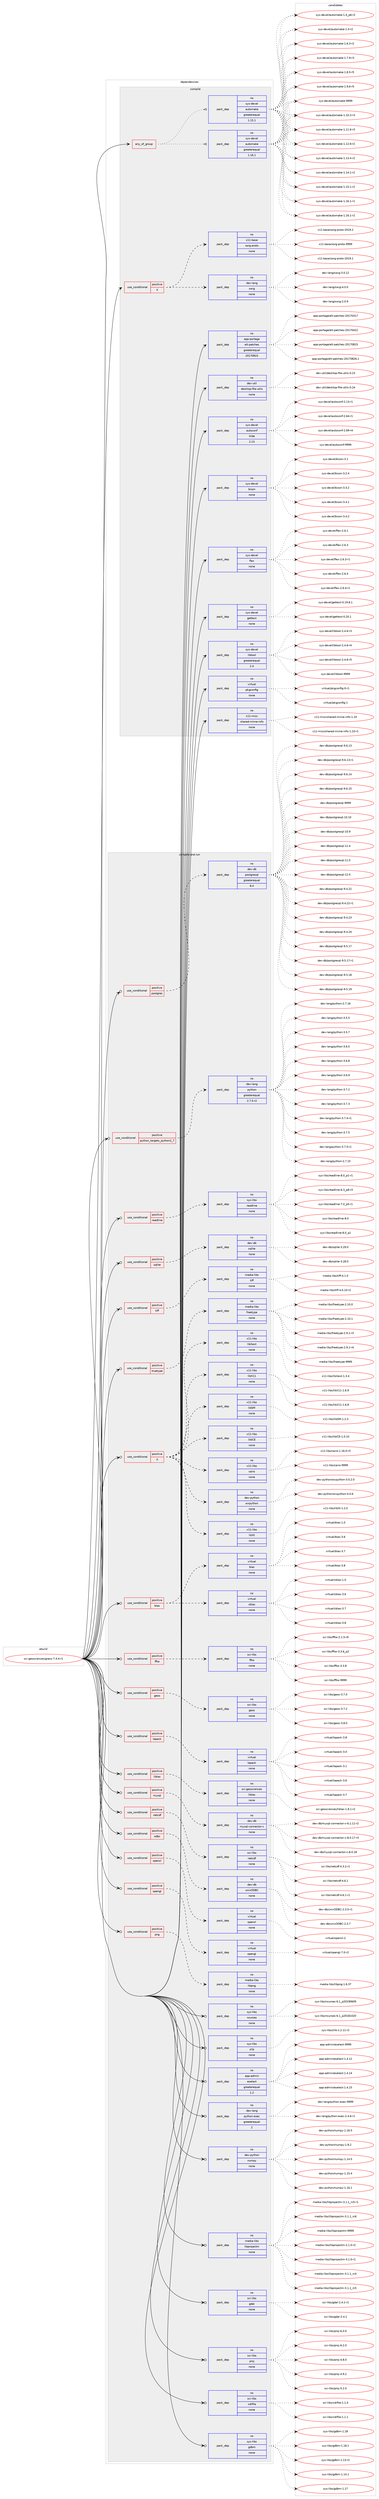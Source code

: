 digraph prolog {

# *************
# Graph options
# *************

newrank=true;
concentrate=true;
compound=true;
graph [rankdir=LR,fontname=Helvetica,fontsize=10,ranksep=1.5];#, ranksep=2.5, nodesep=0.2];
edge  [arrowhead=vee];
node  [fontname=Helvetica,fontsize=10];

# **********
# The ebuild
# **********

subgraph cluster_leftcol {
color=gray;
rank=same;
label=<<i>ebuild</i>>;
id [label="sci-geosciences/grass-7.4.4-r1", color=red, width=4, href="../sci-geosciences/grass-7.4.4-r1.svg"];
}

# ****************
# The dependencies
# ****************

subgraph cluster_midcol {
color=gray;
label=<<i>dependencies</i>>;
subgraph cluster_compile {
fillcolor="#eeeeee";
style=filled;
label=<<i>compile</i>>;
subgraph any14581 {
dependency854188 [label=<<TABLE BORDER="0" CELLBORDER="1" CELLSPACING="0" CELLPADDING="4"><TR><TD CELLPADDING="10">any_of_group</TD></TR></TABLE>>, shape=none, color=red];subgraph pack631716 {
dependency854189 [label=<<TABLE BORDER="0" CELLBORDER="1" CELLSPACING="0" CELLPADDING="4" WIDTH="220"><TR><TD ROWSPAN="6" CELLPADDING="30">pack_dep</TD></TR><TR><TD WIDTH="110">no</TD></TR><TR><TD>sys-devel</TD></TR><TR><TD>automake</TD></TR><TR><TD>greaterequal</TD></TR><TR><TD>1.16.1</TD></TR></TABLE>>, shape=none, color=blue];
}
dependency854188:e -> dependency854189:w [weight=20,style="dotted",arrowhead="oinv"];
subgraph pack631717 {
dependency854190 [label=<<TABLE BORDER="0" CELLBORDER="1" CELLSPACING="0" CELLPADDING="4" WIDTH="220"><TR><TD ROWSPAN="6" CELLPADDING="30">pack_dep</TD></TR><TR><TD WIDTH="110">no</TD></TR><TR><TD>sys-devel</TD></TR><TR><TD>automake</TD></TR><TR><TD>greaterequal</TD></TR><TR><TD>1.15.1</TD></TR></TABLE>>, shape=none, color=blue];
}
dependency854188:e -> dependency854190:w [weight=20,style="dotted",arrowhead="oinv"];
}
id:e -> dependency854188:w [weight=20,style="solid",arrowhead="vee"];
subgraph cond207382 {
dependency854191 [label=<<TABLE BORDER="0" CELLBORDER="1" CELLSPACING="0" CELLPADDING="4"><TR><TD ROWSPAN="3" CELLPADDING="10">use_conditional</TD></TR><TR><TD>positive</TD></TR><TR><TD>X</TD></TR></TABLE>>, shape=none, color=red];
subgraph pack631718 {
dependency854192 [label=<<TABLE BORDER="0" CELLBORDER="1" CELLSPACING="0" CELLPADDING="4" WIDTH="220"><TR><TD ROWSPAN="6" CELLPADDING="30">pack_dep</TD></TR><TR><TD WIDTH="110">no</TD></TR><TR><TD>dev-lang</TD></TR><TR><TD>swig</TD></TR><TR><TD>none</TD></TR><TR><TD></TD></TR></TABLE>>, shape=none, color=blue];
}
dependency854191:e -> dependency854192:w [weight=20,style="dashed",arrowhead="vee"];
subgraph pack631719 {
dependency854193 [label=<<TABLE BORDER="0" CELLBORDER="1" CELLSPACING="0" CELLPADDING="4" WIDTH="220"><TR><TD ROWSPAN="6" CELLPADDING="30">pack_dep</TD></TR><TR><TD WIDTH="110">no</TD></TR><TR><TD>x11-base</TD></TR><TR><TD>xorg-proto</TD></TR><TR><TD>none</TD></TR><TR><TD></TD></TR></TABLE>>, shape=none, color=blue];
}
dependency854191:e -> dependency854193:w [weight=20,style="dashed",arrowhead="vee"];
}
id:e -> dependency854191:w [weight=20,style="solid",arrowhead="vee"];
subgraph pack631720 {
dependency854194 [label=<<TABLE BORDER="0" CELLBORDER="1" CELLSPACING="0" CELLPADDING="4" WIDTH="220"><TR><TD ROWSPAN="6" CELLPADDING="30">pack_dep</TD></TR><TR><TD WIDTH="110">no</TD></TR><TR><TD>app-portage</TD></TR><TR><TD>elt-patches</TD></TR><TR><TD>greaterequal</TD></TR><TR><TD>20170815</TD></TR></TABLE>>, shape=none, color=blue];
}
id:e -> dependency854194:w [weight=20,style="solid",arrowhead="vee"];
subgraph pack631721 {
dependency854195 [label=<<TABLE BORDER="0" CELLBORDER="1" CELLSPACING="0" CELLPADDING="4" WIDTH="220"><TR><TD ROWSPAN="6" CELLPADDING="30">pack_dep</TD></TR><TR><TD WIDTH="110">no</TD></TR><TR><TD>dev-util</TD></TR><TR><TD>desktop-file-utils</TD></TR><TR><TD>none</TD></TR><TR><TD></TD></TR></TABLE>>, shape=none, color=blue];
}
id:e -> dependency854195:w [weight=20,style="solid",arrowhead="vee"];
subgraph pack631722 {
dependency854196 [label=<<TABLE BORDER="0" CELLBORDER="1" CELLSPACING="0" CELLPADDING="4" WIDTH="220"><TR><TD ROWSPAN="6" CELLPADDING="30">pack_dep</TD></TR><TR><TD WIDTH="110">no</TD></TR><TR><TD>sys-devel</TD></TR><TR><TD>autoconf</TD></TR><TR><TD>tilde</TD></TR><TR><TD>2.13</TD></TR></TABLE>>, shape=none, color=blue];
}
id:e -> dependency854196:w [weight=20,style="solid",arrowhead="vee"];
subgraph pack631723 {
dependency854197 [label=<<TABLE BORDER="0" CELLBORDER="1" CELLSPACING="0" CELLPADDING="4" WIDTH="220"><TR><TD ROWSPAN="6" CELLPADDING="30">pack_dep</TD></TR><TR><TD WIDTH="110">no</TD></TR><TR><TD>sys-devel</TD></TR><TR><TD>bison</TD></TR><TR><TD>none</TD></TR><TR><TD></TD></TR></TABLE>>, shape=none, color=blue];
}
id:e -> dependency854197:w [weight=20,style="solid",arrowhead="vee"];
subgraph pack631724 {
dependency854198 [label=<<TABLE BORDER="0" CELLBORDER="1" CELLSPACING="0" CELLPADDING="4" WIDTH="220"><TR><TD ROWSPAN="6" CELLPADDING="30">pack_dep</TD></TR><TR><TD WIDTH="110">no</TD></TR><TR><TD>sys-devel</TD></TR><TR><TD>flex</TD></TR><TR><TD>none</TD></TR><TR><TD></TD></TR></TABLE>>, shape=none, color=blue];
}
id:e -> dependency854198:w [weight=20,style="solid",arrowhead="vee"];
subgraph pack631725 {
dependency854199 [label=<<TABLE BORDER="0" CELLBORDER="1" CELLSPACING="0" CELLPADDING="4" WIDTH="220"><TR><TD ROWSPAN="6" CELLPADDING="30">pack_dep</TD></TR><TR><TD WIDTH="110">no</TD></TR><TR><TD>sys-devel</TD></TR><TR><TD>gettext</TD></TR><TR><TD>none</TD></TR><TR><TD></TD></TR></TABLE>>, shape=none, color=blue];
}
id:e -> dependency854199:w [weight=20,style="solid",arrowhead="vee"];
subgraph pack631726 {
dependency854200 [label=<<TABLE BORDER="0" CELLBORDER="1" CELLSPACING="0" CELLPADDING="4" WIDTH="220"><TR><TD ROWSPAN="6" CELLPADDING="30">pack_dep</TD></TR><TR><TD WIDTH="110">no</TD></TR><TR><TD>sys-devel</TD></TR><TR><TD>libtool</TD></TR><TR><TD>greaterequal</TD></TR><TR><TD>2.4</TD></TR></TABLE>>, shape=none, color=blue];
}
id:e -> dependency854200:w [weight=20,style="solid",arrowhead="vee"];
subgraph pack631727 {
dependency854201 [label=<<TABLE BORDER="0" CELLBORDER="1" CELLSPACING="0" CELLPADDING="4" WIDTH="220"><TR><TD ROWSPAN="6" CELLPADDING="30">pack_dep</TD></TR><TR><TD WIDTH="110">no</TD></TR><TR><TD>virtual</TD></TR><TR><TD>pkgconfig</TD></TR><TR><TD>none</TD></TR><TR><TD></TD></TR></TABLE>>, shape=none, color=blue];
}
id:e -> dependency854201:w [weight=20,style="solid",arrowhead="vee"];
subgraph pack631728 {
dependency854202 [label=<<TABLE BORDER="0" CELLBORDER="1" CELLSPACING="0" CELLPADDING="4" WIDTH="220"><TR><TD ROWSPAN="6" CELLPADDING="30">pack_dep</TD></TR><TR><TD WIDTH="110">no</TD></TR><TR><TD>x11-misc</TD></TR><TR><TD>shared-mime-info</TD></TR><TR><TD>none</TD></TR><TR><TD></TD></TR></TABLE>>, shape=none, color=blue];
}
id:e -> dependency854202:w [weight=20,style="solid",arrowhead="vee"];
}
subgraph cluster_compileandrun {
fillcolor="#eeeeee";
style=filled;
label=<<i>compile and run</i>>;
subgraph cond207383 {
dependency854203 [label=<<TABLE BORDER="0" CELLBORDER="1" CELLSPACING="0" CELLPADDING="4"><TR><TD ROWSPAN="3" CELLPADDING="10">use_conditional</TD></TR><TR><TD>positive</TD></TR><TR><TD>X</TD></TR></TABLE>>, shape=none, color=red];
subgraph pack631729 {
dependency854204 [label=<<TABLE BORDER="0" CELLBORDER="1" CELLSPACING="0" CELLPADDING="4" WIDTH="220"><TR><TD ROWSPAN="6" CELLPADDING="30">pack_dep</TD></TR><TR><TD WIDTH="110">no</TD></TR><TR><TD>dev-python</TD></TR><TR><TD>wxpython</TD></TR><TR><TD>none</TD></TR><TR><TD></TD></TR></TABLE>>, shape=none, color=blue];
}
dependency854203:e -> dependency854204:w [weight=20,style="dashed",arrowhead="vee"];
subgraph pack631730 {
dependency854205 [label=<<TABLE BORDER="0" CELLBORDER="1" CELLSPACING="0" CELLPADDING="4" WIDTH="220"><TR><TD ROWSPAN="6" CELLPADDING="30">pack_dep</TD></TR><TR><TD WIDTH="110">no</TD></TR><TR><TD>x11-libs</TD></TR><TR><TD>cairo</TD></TR><TR><TD>none</TD></TR><TR><TD></TD></TR></TABLE>>, shape=none, color=blue];
}
dependency854203:e -> dependency854205:w [weight=20,style="dashed",arrowhead="vee"];
subgraph pack631731 {
dependency854206 [label=<<TABLE BORDER="0" CELLBORDER="1" CELLSPACING="0" CELLPADDING="4" WIDTH="220"><TR><TD ROWSPAN="6" CELLPADDING="30">pack_dep</TD></TR><TR><TD WIDTH="110">no</TD></TR><TR><TD>x11-libs</TD></TR><TR><TD>libICE</TD></TR><TR><TD>none</TD></TR><TR><TD></TD></TR></TABLE>>, shape=none, color=blue];
}
dependency854203:e -> dependency854206:w [weight=20,style="dashed",arrowhead="vee"];
subgraph pack631732 {
dependency854207 [label=<<TABLE BORDER="0" CELLBORDER="1" CELLSPACING="0" CELLPADDING="4" WIDTH="220"><TR><TD ROWSPAN="6" CELLPADDING="30">pack_dep</TD></TR><TR><TD WIDTH="110">no</TD></TR><TR><TD>x11-libs</TD></TR><TR><TD>libSM</TD></TR><TR><TD>none</TD></TR><TR><TD></TD></TR></TABLE>>, shape=none, color=blue];
}
dependency854203:e -> dependency854207:w [weight=20,style="dashed",arrowhead="vee"];
subgraph pack631733 {
dependency854208 [label=<<TABLE BORDER="0" CELLBORDER="1" CELLSPACING="0" CELLPADDING="4" WIDTH="220"><TR><TD ROWSPAN="6" CELLPADDING="30">pack_dep</TD></TR><TR><TD WIDTH="110">no</TD></TR><TR><TD>x11-libs</TD></TR><TR><TD>libX11</TD></TR><TR><TD>none</TD></TR><TR><TD></TD></TR></TABLE>>, shape=none, color=blue];
}
dependency854203:e -> dependency854208:w [weight=20,style="dashed",arrowhead="vee"];
subgraph pack631734 {
dependency854209 [label=<<TABLE BORDER="0" CELLBORDER="1" CELLSPACING="0" CELLPADDING="4" WIDTH="220"><TR><TD ROWSPAN="6" CELLPADDING="30">pack_dep</TD></TR><TR><TD WIDTH="110">no</TD></TR><TR><TD>x11-libs</TD></TR><TR><TD>libXext</TD></TR><TR><TD>none</TD></TR><TR><TD></TD></TR></TABLE>>, shape=none, color=blue];
}
dependency854203:e -> dependency854209:w [weight=20,style="dashed",arrowhead="vee"];
subgraph pack631735 {
dependency854210 [label=<<TABLE BORDER="0" CELLBORDER="1" CELLSPACING="0" CELLPADDING="4" WIDTH="220"><TR><TD ROWSPAN="6" CELLPADDING="30">pack_dep</TD></TR><TR><TD WIDTH="110">no</TD></TR><TR><TD>x11-libs</TD></TR><TR><TD>libXt</TD></TR><TR><TD>none</TD></TR><TR><TD></TD></TR></TABLE>>, shape=none, color=blue];
}
dependency854203:e -> dependency854210:w [weight=20,style="dashed",arrowhead="vee"];
}
id:e -> dependency854203:w [weight=20,style="solid",arrowhead="odotvee"];
subgraph cond207384 {
dependency854211 [label=<<TABLE BORDER="0" CELLBORDER="1" CELLSPACING="0" CELLPADDING="4"><TR><TD ROWSPAN="3" CELLPADDING="10">use_conditional</TD></TR><TR><TD>positive</TD></TR><TR><TD>blas</TD></TR></TABLE>>, shape=none, color=red];
subgraph pack631736 {
dependency854212 [label=<<TABLE BORDER="0" CELLBORDER="1" CELLSPACING="0" CELLPADDING="4" WIDTH="220"><TR><TD ROWSPAN="6" CELLPADDING="30">pack_dep</TD></TR><TR><TD WIDTH="110">no</TD></TR><TR><TD>virtual</TD></TR><TR><TD>cblas</TD></TR><TR><TD>none</TD></TR><TR><TD></TD></TR></TABLE>>, shape=none, color=blue];
}
dependency854211:e -> dependency854212:w [weight=20,style="dashed",arrowhead="vee"];
subgraph pack631737 {
dependency854213 [label=<<TABLE BORDER="0" CELLBORDER="1" CELLSPACING="0" CELLPADDING="4" WIDTH="220"><TR><TD ROWSPAN="6" CELLPADDING="30">pack_dep</TD></TR><TR><TD WIDTH="110">no</TD></TR><TR><TD>virtual</TD></TR><TR><TD>blas</TD></TR><TR><TD>none</TD></TR><TR><TD></TD></TR></TABLE>>, shape=none, color=blue];
}
dependency854211:e -> dependency854213:w [weight=20,style="dashed",arrowhead="vee"];
}
id:e -> dependency854211:w [weight=20,style="solid",arrowhead="odotvee"];
subgraph cond207385 {
dependency854214 [label=<<TABLE BORDER="0" CELLBORDER="1" CELLSPACING="0" CELLPADDING="4"><TR><TD ROWSPAN="3" CELLPADDING="10">use_conditional</TD></TR><TR><TD>positive</TD></TR><TR><TD>fftw</TD></TR></TABLE>>, shape=none, color=red];
subgraph pack631738 {
dependency854215 [label=<<TABLE BORDER="0" CELLBORDER="1" CELLSPACING="0" CELLPADDING="4" WIDTH="220"><TR><TD ROWSPAN="6" CELLPADDING="30">pack_dep</TD></TR><TR><TD WIDTH="110">no</TD></TR><TR><TD>sci-libs</TD></TR><TR><TD>fftw</TD></TR><TR><TD>none</TD></TR><TR><TD></TD></TR></TABLE>>, shape=none, color=blue];
}
dependency854214:e -> dependency854215:w [weight=20,style="dashed",arrowhead="vee"];
}
id:e -> dependency854214:w [weight=20,style="solid",arrowhead="odotvee"];
subgraph cond207386 {
dependency854216 [label=<<TABLE BORDER="0" CELLBORDER="1" CELLSPACING="0" CELLPADDING="4"><TR><TD ROWSPAN="3" CELLPADDING="10">use_conditional</TD></TR><TR><TD>positive</TD></TR><TR><TD>geos</TD></TR></TABLE>>, shape=none, color=red];
subgraph pack631739 {
dependency854217 [label=<<TABLE BORDER="0" CELLBORDER="1" CELLSPACING="0" CELLPADDING="4" WIDTH="220"><TR><TD ROWSPAN="6" CELLPADDING="30">pack_dep</TD></TR><TR><TD WIDTH="110">no</TD></TR><TR><TD>sci-libs</TD></TR><TR><TD>geos</TD></TR><TR><TD>none</TD></TR><TR><TD></TD></TR></TABLE>>, shape=none, color=blue];
}
dependency854216:e -> dependency854217:w [weight=20,style="dashed",arrowhead="vee"];
}
id:e -> dependency854216:w [weight=20,style="solid",arrowhead="odotvee"];
subgraph cond207387 {
dependency854218 [label=<<TABLE BORDER="0" CELLBORDER="1" CELLSPACING="0" CELLPADDING="4"><TR><TD ROWSPAN="3" CELLPADDING="10">use_conditional</TD></TR><TR><TD>positive</TD></TR><TR><TD>lapack</TD></TR></TABLE>>, shape=none, color=red];
subgraph pack631740 {
dependency854219 [label=<<TABLE BORDER="0" CELLBORDER="1" CELLSPACING="0" CELLPADDING="4" WIDTH="220"><TR><TD ROWSPAN="6" CELLPADDING="30">pack_dep</TD></TR><TR><TD WIDTH="110">no</TD></TR><TR><TD>virtual</TD></TR><TR><TD>lapack</TD></TR><TR><TD>none</TD></TR><TR><TD></TD></TR></TABLE>>, shape=none, color=blue];
}
dependency854218:e -> dependency854219:w [weight=20,style="dashed",arrowhead="vee"];
}
id:e -> dependency854218:w [weight=20,style="solid",arrowhead="odotvee"];
subgraph cond207388 {
dependency854220 [label=<<TABLE BORDER="0" CELLBORDER="1" CELLSPACING="0" CELLPADDING="4"><TR><TD ROWSPAN="3" CELLPADDING="10">use_conditional</TD></TR><TR><TD>positive</TD></TR><TR><TD>liblas</TD></TR></TABLE>>, shape=none, color=red];
subgraph pack631741 {
dependency854221 [label=<<TABLE BORDER="0" CELLBORDER="1" CELLSPACING="0" CELLPADDING="4" WIDTH="220"><TR><TD ROWSPAN="6" CELLPADDING="30">pack_dep</TD></TR><TR><TD WIDTH="110">no</TD></TR><TR><TD>sci-geosciences</TD></TR><TR><TD>liblas</TD></TR><TR><TD>none</TD></TR><TR><TD></TD></TR></TABLE>>, shape=none, color=blue];
}
dependency854220:e -> dependency854221:w [weight=20,style="dashed",arrowhead="vee"];
}
id:e -> dependency854220:w [weight=20,style="solid",arrowhead="odotvee"];
subgraph cond207389 {
dependency854222 [label=<<TABLE BORDER="0" CELLBORDER="1" CELLSPACING="0" CELLPADDING="4"><TR><TD ROWSPAN="3" CELLPADDING="10">use_conditional</TD></TR><TR><TD>positive</TD></TR><TR><TD>mysql</TD></TR></TABLE>>, shape=none, color=red];
subgraph pack631742 {
dependency854223 [label=<<TABLE BORDER="0" CELLBORDER="1" CELLSPACING="0" CELLPADDING="4" WIDTH="220"><TR><TD ROWSPAN="6" CELLPADDING="30">pack_dep</TD></TR><TR><TD WIDTH="110">no</TD></TR><TR><TD>dev-db</TD></TR><TR><TD>mysql-connector-c</TD></TR><TR><TD>none</TD></TR><TR><TD></TD></TR></TABLE>>, shape=none, color=blue];
}
dependency854222:e -> dependency854223:w [weight=20,style="dashed",arrowhead="vee"];
}
id:e -> dependency854222:w [weight=20,style="solid",arrowhead="odotvee"];
subgraph cond207390 {
dependency854224 [label=<<TABLE BORDER="0" CELLBORDER="1" CELLSPACING="0" CELLPADDING="4"><TR><TD ROWSPAN="3" CELLPADDING="10">use_conditional</TD></TR><TR><TD>positive</TD></TR><TR><TD>netcdf</TD></TR></TABLE>>, shape=none, color=red];
subgraph pack631743 {
dependency854225 [label=<<TABLE BORDER="0" CELLBORDER="1" CELLSPACING="0" CELLPADDING="4" WIDTH="220"><TR><TD ROWSPAN="6" CELLPADDING="30">pack_dep</TD></TR><TR><TD WIDTH="110">no</TD></TR><TR><TD>sci-libs</TD></TR><TR><TD>netcdf</TD></TR><TR><TD>none</TD></TR><TR><TD></TD></TR></TABLE>>, shape=none, color=blue];
}
dependency854224:e -> dependency854225:w [weight=20,style="dashed",arrowhead="vee"];
}
id:e -> dependency854224:w [weight=20,style="solid",arrowhead="odotvee"];
subgraph cond207391 {
dependency854226 [label=<<TABLE BORDER="0" CELLBORDER="1" CELLSPACING="0" CELLPADDING="4"><TR><TD ROWSPAN="3" CELLPADDING="10">use_conditional</TD></TR><TR><TD>positive</TD></TR><TR><TD>odbc</TD></TR></TABLE>>, shape=none, color=red];
subgraph pack631744 {
dependency854227 [label=<<TABLE BORDER="0" CELLBORDER="1" CELLSPACING="0" CELLPADDING="4" WIDTH="220"><TR><TD ROWSPAN="6" CELLPADDING="30">pack_dep</TD></TR><TR><TD WIDTH="110">no</TD></TR><TR><TD>dev-db</TD></TR><TR><TD>unixODBC</TD></TR><TR><TD>none</TD></TR><TR><TD></TD></TR></TABLE>>, shape=none, color=blue];
}
dependency854226:e -> dependency854227:w [weight=20,style="dashed",arrowhead="vee"];
}
id:e -> dependency854226:w [weight=20,style="solid",arrowhead="odotvee"];
subgraph cond207392 {
dependency854228 [label=<<TABLE BORDER="0" CELLBORDER="1" CELLSPACING="0" CELLPADDING="4"><TR><TD ROWSPAN="3" CELLPADDING="10">use_conditional</TD></TR><TR><TD>positive</TD></TR><TR><TD>opencl</TD></TR></TABLE>>, shape=none, color=red];
subgraph pack631745 {
dependency854229 [label=<<TABLE BORDER="0" CELLBORDER="1" CELLSPACING="0" CELLPADDING="4" WIDTH="220"><TR><TD ROWSPAN="6" CELLPADDING="30">pack_dep</TD></TR><TR><TD WIDTH="110">no</TD></TR><TR><TD>virtual</TD></TR><TR><TD>opencl</TD></TR><TR><TD>none</TD></TR><TR><TD></TD></TR></TABLE>>, shape=none, color=blue];
}
dependency854228:e -> dependency854229:w [weight=20,style="dashed",arrowhead="vee"];
}
id:e -> dependency854228:w [weight=20,style="solid",arrowhead="odotvee"];
subgraph cond207393 {
dependency854230 [label=<<TABLE BORDER="0" CELLBORDER="1" CELLSPACING="0" CELLPADDING="4"><TR><TD ROWSPAN="3" CELLPADDING="10">use_conditional</TD></TR><TR><TD>positive</TD></TR><TR><TD>opengl</TD></TR></TABLE>>, shape=none, color=red];
subgraph pack631746 {
dependency854231 [label=<<TABLE BORDER="0" CELLBORDER="1" CELLSPACING="0" CELLPADDING="4" WIDTH="220"><TR><TD ROWSPAN="6" CELLPADDING="30">pack_dep</TD></TR><TR><TD WIDTH="110">no</TD></TR><TR><TD>virtual</TD></TR><TR><TD>opengl</TD></TR><TR><TD>none</TD></TR><TR><TD></TD></TR></TABLE>>, shape=none, color=blue];
}
dependency854230:e -> dependency854231:w [weight=20,style="dashed",arrowhead="vee"];
}
id:e -> dependency854230:w [weight=20,style="solid",arrowhead="odotvee"];
subgraph cond207394 {
dependency854232 [label=<<TABLE BORDER="0" CELLBORDER="1" CELLSPACING="0" CELLPADDING="4"><TR><TD ROWSPAN="3" CELLPADDING="10">use_conditional</TD></TR><TR><TD>positive</TD></TR><TR><TD>png</TD></TR></TABLE>>, shape=none, color=red];
subgraph pack631747 {
dependency854233 [label=<<TABLE BORDER="0" CELLBORDER="1" CELLSPACING="0" CELLPADDING="4" WIDTH="220"><TR><TD ROWSPAN="6" CELLPADDING="30">pack_dep</TD></TR><TR><TD WIDTH="110">no</TD></TR><TR><TD>media-libs</TD></TR><TR><TD>libpng</TD></TR><TR><TD>none</TD></TR><TR><TD></TD></TR></TABLE>>, shape=none, color=blue];
}
dependency854232:e -> dependency854233:w [weight=20,style="dashed",arrowhead="vee"];
}
id:e -> dependency854232:w [weight=20,style="solid",arrowhead="odotvee"];
subgraph cond207395 {
dependency854234 [label=<<TABLE BORDER="0" CELLBORDER="1" CELLSPACING="0" CELLPADDING="4"><TR><TD ROWSPAN="3" CELLPADDING="10">use_conditional</TD></TR><TR><TD>positive</TD></TR><TR><TD>postgres</TD></TR></TABLE>>, shape=none, color=red];
subgraph pack631748 {
dependency854235 [label=<<TABLE BORDER="0" CELLBORDER="1" CELLSPACING="0" CELLPADDING="4" WIDTH="220"><TR><TD ROWSPAN="6" CELLPADDING="30">pack_dep</TD></TR><TR><TD WIDTH="110">no</TD></TR><TR><TD>dev-db</TD></TR><TR><TD>postgresql</TD></TR><TR><TD>greaterequal</TD></TR><TR><TD>8.4</TD></TR></TABLE>>, shape=none, color=blue];
}
dependency854234:e -> dependency854235:w [weight=20,style="dashed",arrowhead="vee"];
}
id:e -> dependency854234:w [weight=20,style="solid",arrowhead="odotvee"];
subgraph cond207396 {
dependency854236 [label=<<TABLE BORDER="0" CELLBORDER="1" CELLSPACING="0" CELLPADDING="4"><TR><TD ROWSPAN="3" CELLPADDING="10">use_conditional</TD></TR><TR><TD>positive</TD></TR><TR><TD>python_targets_python2_7</TD></TR></TABLE>>, shape=none, color=red];
subgraph pack631749 {
dependency854237 [label=<<TABLE BORDER="0" CELLBORDER="1" CELLSPACING="0" CELLPADDING="4" WIDTH="220"><TR><TD ROWSPAN="6" CELLPADDING="30">pack_dep</TD></TR><TR><TD WIDTH="110">no</TD></TR><TR><TD>dev-lang</TD></TR><TR><TD>python</TD></TR><TR><TD>greaterequal</TD></TR><TR><TD>2.7.5-r2</TD></TR></TABLE>>, shape=none, color=blue];
}
dependency854236:e -> dependency854237:w [weight=20,style="dashed",arrowhead="vee"];
}
id:e -> dependency854236:w [weight=20,style="solid",arrowhead="odotvee"];
subgraph cond207397 {
dependency854238 [label=<<TABLE BORDER="0" CELLBORDER="1" CELLSPACING="0" CELLPADDING="4"><TR><TD ROWSPAN="3" CELLPADDING="10">use_conditional</TD></TR><TR><TD>positive</TD></TR><TR><TD>readline</TD></TR></TABLE>>, shape=none, color=red];
subgraph pack631750 {
dependency854239 [label=<<TABLE BORDER="0" CELLBORDER="1" CELLSPACING="0" CELLPADDING="4" WIDTH="220"><TR><TD ROWSPAN="6" CELLPADDING="30">pack_dep</TD></TR><TR><TD WIDTH="110">no</TD></TR><TR><TD>sys-libs</TD></TR><TR><TD>readline</TD></TR><TR><TD>none</TD></TR><TR><TD></TD></TR></TABLE>>, shape=none, color=blue];
}
dependency854238:e -> dependency854239:w [weight=20,style="dashed",arrowhead="vee"];
}
id:e -> dependency854238:w [weight=20,style="solid",arrowhead="odotvee"];
subgraph cond207398 {
dependency854240 [label=<<TABLE BORDER="0" CELLBORDER="1" CELLSPACING="0" CELLPADDING="4"><TR><TD ROWSPAN="3" CELLPADDING="10">use_conditional</TD></TR><TR><TD>positive</TD></TR><TR><TD>sqlite</TD></TR></TABLE>>, shape=none, color=red];
subgraph pack631751 {
dependency854241 [label=<<TABLE BORDER="0" CELLBORDER="1" CELLSPACING="0" CELLPADDING="4" WIDTH="220"><TR><TD ROWSPAN="6" CELLPADDING="30">pack_dep</TD></TR><TR><TD WIDTH="110">no</TD></TR><TR><TD>dev-db</TD></TR><TR><TD>sqlite</TD></TR><TR><TD>none</TD></TR><TR><TD></TD></TR></TABLE>>, shape=none, color=blue];
}
dependency854240:e -> dependency854241:w [weight=20,style="dashed",arrowhead="vee"];
}
id:e -> dependency854240:w [weight=20,style="solid",arrowhead="odotvee"];
subgraph cond207399 {
dependency854242 [label=<<TABLE BORDER="0" CELLBORDER="1" CELLSPACING="0" CELLPADDING="4"><TR><TD ROWSPAN="3" CELLPADDING="10">use_conditional</TD></TR><TR><TD>positive</TD></TR><TR><TD>tiff</TD></TR></TABLE>>, shape=none, color=red];
subgraph pack631752 {
dependency854243 [label=<<TABLE BORDER="0" CELLBORDER="1" CELLSPACING="0" CELLPADDING="4" WIDTH="220"><TR><TD ROWSPAN="6" CELLPADDING="30">pack_dep</TD></TR><TR><TD WIDTH="110">no</TD></TR><TR><TD>media-libs</TD></TR><TR><TD>tiff</TD></TR><TR><TD>none</TD></TR><TR><TD></TD></TR></TABLE>>, shape=none, color=blue];
}
dependency854242:e -> dependency854243:w [weight=20,style="dashed",arrowhead="vee"];
}
id:e -> dependency854242:w [weight=20,style="solid",arrowhead="odotvee"];
subgraph cond207400 {
dependency854244 [label=<<TABLE BORDER="0" CELLBORDER="1" CELLSPACING="0" CELLPADDING="4"><TR><TD ROWSPAN="3" CELLPADDING="10">use_conditional</TD></TR><TR><TD>positive</TD></TR><TR><TD>truetype</TD></TR></TABLE>>, shape=none, color=red];
subgraph pack631753 {
dependency854245 [label=<<TABLE BORDER="0" CELLBORDER="1" CELLSPACING="0" CELLPADDING="4" WIDTH="220"><TR><TD ROWSPAN="6" CELLPADDING="30">pack_dep</TD></TR><TR><TD WIDTH="110">no</TD></TR><TR><TD>media-libs</TD></TR><TR><TD>freetype</TD></TR><TR><TD>none</TD></TR><TR><TD></TD></TR></TABLE>>, shape=none, color=blue];
}
dependency854244:e -> dependency854245:w [weight=20,style="dashed",arrowhead="vee"];
}
id:e -> dependency854244:w [weight=20,style="solid",arrowhead="odotvee"];
subgraph pack631754 {
dependency854246 [label=<<TABLE BORDER="0" CELLBORDER="1" CELLSPACING="0" CELLPADDING="4" WIDTH="220"><TR><TD ROWSPAN="6" CELLPADDING="30">pack_dep</TD></TR><TR><TD WIDTH="110">no</TD></TR><TR><TD>app-admin</TD></TR><TR><TD>eselect</TD></TR><TR><TD>greaterequal</TD></TR><TR><TD>1.2</TD></TR></TABLE>>, shape=none, color=blue];
}
id:e -> dependency854246:w [weight=20,style="solid",arrowhead="odotvee"];
subgraph pack631755 {
dependency854247 [label=<<TABLE BORDER="0" CELLBORDER="1" CELLSPACING="0" CELLPADDING="4" WIDTH="220"><TR><TD ROWSPAN="6" CELLPADDING="30">pack_dep</TD></TR><TR><TD WIDTH="110">no</TD></TR><TR><TD>dev-lang</TD></TR><TR><TD>python-exec</TD></TR><TR><TD>greaterequal</TD></TR><TR><TD>2</TD></TR></TABLE>>, shape=none, color=blue];
}
id:e -> dependency854247:w [weight=20,style="solid",arrowhead="odotvee"];
subgraph pack631756 {
dependency854248 [label=<<TABLE BORDER="0" CELLBORDER="1" CELLSPACING="0" CELLPADDING="4" WIDTH="220"><TR><TD ROWSPAN="6" CELLPADDING="30">pack_dep</TD></TR><TR><TD WIDTH="110">no</TD></TR><TR><TD>dev-python</TD></TR><TR><TD>numpy</TD></TR><TR><TD>none</TD></TR><TR><TD></TD></TR></TABLE>>, shape=none, color=blue];
}
id:e -> dependency854248:w [weight=20,style="solid",arrowhead="odotvee"];
subgraph pack631757 {
dependency854249 [label=<<TABLE BORDER="0" CELLBORDER="1" CELLSPACING="0" CELLPADDING="4" WIDTH="220"><TR><TD ROWSPAN="6" CELLPADDING="30">pack_dep</TD></TR><TR><TD WIDTH="110">no</TD></TR><TR><TD>media-libs</TD></TR><TR><TD>libprojectm</TD></TR><TR><TD>none</TD></TR><TR><TD></TD></TR></TABLE>>, shape=none, color=blue];
}
id:e -> dependency854249:w [weight=20,style="solid",arrowhead="odotvee"];
subgraph pack631758 {
dependency854250 [label=<<TABLE BORDER="0" CELLBORDER="1" CELLSPACING="0" CELLPADDING="4" WIDTH="220"><TR><TD ROWSPAN="6" CELLPADDING="30">pack_dep</TD></TR><TR><TD WIDTH="110">no</TD></TR><TR><TD>sci-libs</TD></TR><TR><TD>gdal</TD></TR><TR><TD>none</TD></TR><TR><TD></TD></TR></TABLE>>, shape=none, color=blue];
}
id:e -> dependency854250:w [weight=20,style="solid",arrowhead="odotvee"];
subgraph pack631759 {
dependency854251 [label=<<TABLE BORDER="0" CELLBORDER="1" CELLSPACING="0" CELLPADDING="4" WIDTH="220"><TR><TD ROWSPAN="6" CELLPADDING="30">pack_dep</TD></TR><TR><TD WIDTH="110">no</TD></TR><TR><TD>sci-libs</TD></TR><TR><TD>proj</TD></TR><TR><TD>none</TD></TR><TR><TD></TD></TR></TABLE>>, shape=none, color=blue];
}
id:e -> dependency854251:w [weight=20,style="solid",arrowhead="odotvee"];
subgraph pack631760 {
dependency854252 [label=<<TABLE BORDER="0" CELLBORDER="1" CELLSPACING="0" CELLPADDING="4" WIDTH="220"><TR><TD ROWSPAN="6" CELLPADDING="30">pack_dep</TD></TR><TR><TD WIDTH="110">no</TD></TR><TR><TD>sci-libs</TD></TR><TR><TD>xdrfile</TD></TR><TR><TD>none</TD></TR><TR><TD></TD></TR></TABLE>>, shape=none, color=blue];
}
id:e -> dependency854252:w [weight=20,style="solid",arrowhead="odotvee"];
subgraph pack631761 {
dependency854253 [label=<<TABLE BORDER="0" CELLBORDER="1" CELLSPACING="0" CELLPADDING="4" WIDTH="220"><TR><TD ROWSPAN="6" CELLPADDING="30">pack_dep</TD></TR><TR><TD WIDTH="110">no</TD></TR><TR><TD>sys-libs</TD></TR><TR><TD>gdbm</TD></TR><TR><TD>none</TD></TR><TR><TD></TD></TR></TABLE>>, shape=none, color=blue];
}
id:e -> dependency854253:w [weight=20,style="solid",arrowhead="odotvee"];
subgraph pack631762 {
dependency854254 [label=<<TABLE BORDER="0" CELLBORDER="1" CELLSPACING="0" CELLPADDING="4" WIDTH="220"><TR><TD ROWSPAN="6" CELLPADDING="30">pack_dep</TD></TR><TR><TD WIDTH="110">no</TD></TR><TR><TD>sys-libs</TD></TR><TR><TD>ncurses</TD></TR><TR><TD>none</TD></TR><TR><TD></TD></TR></TABLE>>, shape=none, color=blue];
}
id:e -> dependency854254:w [weight=20,style="solid",arrowhead="odotvee"];
subgraph pack631763 {
dependency854255 [label=<<TABLE BORDER="0" CELLBORDER="1" CELLSPACING="0" CELLPADDING="4" WIDTH="220"><TR><TD ROWSPAN="6" CELLPADDING="30">pack_dep</TD></TR><TR><TD WIDTH="110">no</TD></TR><TR><TD>sys-libs</TD></TR><TR><TD>zlib</TD></TR><TR><TD>none</TD></TR><TR><TD></TD></TR></TABLE>>, shape=none, color=blue];
}
id:e -> dependency854255:w [weight=20,style="solid",arrowhead="odotvee"];
}
subgraph cluster_run {
fillcolor="#eeeeee";
style=filled;
label=<<i>run</i>>;
}
}

# **************
# The candidates
# **************

subgraph cluster_choices {
rank=same;
color=gray;
label=<<i>candidates</i>>;

subgraph choice631716 {
color=black;
nodesep=1;
choice11512111545100101118101108479711711611110997107101454946494846514511451 [label="sys-devel/automake-1.10.3-r3", color=red, width=4,href="../sys-devel/automake-1.10.3-r3.svg"];
choice11512111545100101118101108479711711611110997107101454946494946544511451 [label="sys-devel/automake-1.11.6-r3", color=red, width=4,href="../sys-devel/automake-1.11.6-r3.svg"];
choice11512111545100101118101108479711711611110997107101454946495046544511450 [label="sys-devel/automake-1.12.6-r2", color=red, width=4,href="../sys-devel/automake-1.12.6-r2.svg"];
choice11512111545100101118101108479711711611110997107101454946495146524511450 [label="sys-devel/automake-1.13.4-r2", color=red, width=4,href="../sys-devel/automake-1.13.4-r2.svg"];
choice11512111545100101118101108479711711611110997107101454946495246494511450 [label="sys-devel/automake-1.14.1-r2", color=red, width=4,href="../sys-devel/automake-1.14.1-r2.svg"];
choice11512111545100101118101108479711711611110997107101454946495346494511450 [label="sys-devel/automake-1.15.1-r2", color=red, width=4,href="../sys-devel/automake-1.15.1-r2.svg"];
choice11512111545100101118101108479711711611110997107101454946495446494511449 [label="sys-devel/automake-1.16.1-r1", color=red, width=4,href="../sys-devel/automake-1.16.1-r1.svg"];
choice11512111545100101118101108479711711611110997107101454946495446494511450 [label="sys-devel/automake-1.16.1-r2", color=red, width=4,href="../sys-devel/automake-1.16.1-r2.svg"];
choice115121115451001011181011084797117116111109971071014549465295112544511450 [label="sys-devel/automake-1.4_p6-r2", color=red, width=4,href="../sys-devel/automake-1.4_p6-r2.svg"];
choice11512111545100101118101108479711711611110997107101454946534511450 [label="sys-devel/automake-1.5-r2", color=red, width=4,href="../sys-devel/automake-1.5-r2.svg"];
choice115121115451001011181011084797117116111109971071014549465446514511450 [label="sys-devel/automake-1.6.3-r2", color=red, width=4,href="../sys-devel/automake-1.6.3-r2.svg"];
choice115121115451001011181011084797117116111109971071014549465546574511451 [label="sys-devel/automake-1.7.9-r3", color=red, width=4,href="../sys-devel/automake-1.7.9-r3.svg"];
choice115121115451001011181011084797117116111109971071014549465646534511453 [label="sys-devel/automake-1.8.5-r5", color=red, width=4,href="../sys-devel/automake-1.8.5-r5.svg"];
choice115121115451001011181011084797117116111109971071014549465746544511453 [label="sys-devel/automake-1.9.6-r5", color=red, width=4,href="../sys-devel/automake-1.9.6-r5.svg"];
choice115121115451001011181011084797117116111109971071014557575757 [label="sys-devel/automake-9999", color=red, width=4,href="../sys-devel/automake-9999.svg"];
dependency854189:e -> choice11512111545100101118101108479711711611110997107101454946494846514511451:w [style=dotted,weight="100"];
dependency854189:e -> choice11512111545100101118101108479711711611110997107101454946494946544511451:w [style=dotted,weight="100"];
dependency854189:e -> choice11512111545100101118101108479711711611110997107101454946495046544511450:w [style=dotted,weight="100"];
dependency854189:e -> choice11512111545100101118101108479711711611110997107101454946495146524511450:w [style=dotted,weight="100"];
dependency854189:e -> choice11512111545100101118101108479711711611110997107101454946495246494511450:w [style=dotted,weight="100"];
dependency854189:e -> choice11512111545100101118101108479711711611110997107101454946495346494511450:w [style=dotted,weight="100"];
dependency854189:e -> choice11512111545100101118101108479711711611110997107101454946495446494511449:w [style=dotted,weight="100"];
dependency854189:e -> choice11512111545100101118101108479711711611110997107101454946495446494511450:w [style=dotted,weight="100"];
dependency854189:e -> choice115121115451001011181011084797117116111109971071014549465295112544511450:w [style=dotted,weight="100"];
dependency854189:e -> choice11512111545100101118101108479711711611110997107101454946534511450:w [style=dotted,weight="100"];
dependency854189:e -> choice115121115451001011181011084797117116111109971071014549465446514511450:w [style=dotted,weight="100"];
dependency854189:e -> choice115121115451001011181011084797117116111109971071014549465546574511451:w [style=dotted,weight="100"];
dependency854189:e -> choice115121115451001011181011084797117116111109971071014549465646534511453:w [style=dotted,weight="100"];
dependency854189:e -> choice115121115451001011181011084797117116111109971071014549465746544511453:w [style=dotted,weight="100"];
dependency854189:e -> choice115121115451001011181011084797117116111109971071014557575757:w [style=dotted,weight="100"];
}
subgraph choice631717 {
color=black;
nodesep=1;
choice11512111545100101118101108479711711611110997107101454946494846514511451 [label="sys-devel/automake-1.10.3-r3", color=red, width=4,href="../sys-devel/automake-1.10.3-r3.svg"];
choice11512111545100101118101108479711711611110997107101454946494946544511451 [label="sys-devel/automake-1.11.6-r3", color=red, width=4,href="../sys-devel/automake-1.11.6-r3.svg"];
choice11512111545100101118101108479711711611110997107101454946495046544511450 [label="sys-devel/automake-1.12.6-r2", color=red, width=4,href="../sys-devel/automake-1.12.6-r2.svg"];
choice11512111545100101118101108479711711611110997107101454946495146524511450 [label="sys-devel/automake-1.13.4-r2", color=red, width=4,href="../sys-devel/automake-1.13.4-r2.svg"];
choice11512111545100101118101108479711711611110997107101454946495246494511450 [label="sys-devel/automake-1.14.1-r2", color=red, width=4,href="../sys-devel/automake-1.14.1-r2.svg"];
choice11512111545100101118101108479711711611110997107101454946495346494511450 [label="sys-devel/automake-1.15.1-r2", color=red, width=4,href="../sys-devel/automake-1.15.1-r2.svg"];
choice11512111545100101118101108479711711611110997107101454946495446494511449 [label="sys-devel/automake-1.16.1-r1", color=red, width=4,href="../sys-devel/automake-1.16.1-r1.svg"];
choice11512111545100101118101108479711711611110997107101454946495446494511450 [label="sys-devel/automake-1.16.1-r2", color=red, width=4,href="../sys-devel/automake-1.16.1-r2.svg"];
choice115121115451001011181011084797117116111109971071014549465295112544511450 [label="sys-devel/automake-1.4_p6-r2", color=red, width=4,href="../sys-devel/automake-1.4_p6-r2.svg"];
choice11512111545100101118101108479711711611110997107101454946534511450 [label="sys-devel/automake-1.5-r2", color=red, width=4,href="../sys-devel/automake-1.5-r2.svg"];
choice115121115451001011181011084797117116111109971071014549465446514511450 [label="sys-devel/automake-1.6.3-r2", color=red, width=4,href="../sys-devel/automake-1.6.3-r2.svg"];
choice115121115451001011181011084797117116111109971071014549465546574511451 [label="sys-devel/automake-1.7.9-r3", color=red, width=4,href="../sys-devel/automake-1.7.9-r3.svg"];
choice115121115451001011181011084797117116111109971071014549465646534511453 [label="sys-devel/automake-1.8.5-r5", color=red, width=4,href="../sys-devel/automake-1.8.5-r5.svg"];
choice115121115451001011181011084797117116111109971071014549465746544511453 [label="sys-devel/automake-1.9.6-r5", color=red, width=4,href="../sys-devel/automake-1.9.6-r5.svg"];
choice115121115451001011181011084797117116111109971071014557575757 [label="sys-devel/automake-9999", color=red, width=4,href="../sys-devel/automake-9999.svg"];
dependency854190:e -> choice11512111545100101118101108479711711611110997107101454946494846514511451:w [style=dotted,weight="100"];
dependency854190:e -> choice11512111545100101118101108479711711611110997107101454946494946544511451:w [style=dotted,weight="100"];
dependency854190:e -> choice11512111545100101118101108479711711611110997107101454946495046544511450:w [style=dotted,weight="100"];
dependency854190:e -> choice11512111545100101118101108479711711611110997107101454946495146524511450:w [style=dotted,weight="100"];
dependency854190:e -> choice11512111545100101118101108479711711611110997107101454946495246494511450:w [style=dotted,weight="100"];
dependency854190:e -> choice11512111545100101118101108479711711611110997107101454946495346494511450:w [style=dotted,weight="100"];
dependency854190:e -> choice11512111545100101118101108479711711611110997107101454946495446494511449:w [style=dotted,weight="100"];
dependency854190:e -> choice11512111545100101118101108479711711611110997107101454946495446494511450:w [style=dotted,weight="100"];
dependency854190:e -> choice115121115451001011181011084797117116111109971071014549465295112544511450:w [style=dotted,weight="100"];
dependency854190:e -> choice11512111545100101118101108479711711611110997107101454946534511450:w [style=dotted,weight="100"];
dependency854190:e -> choice115121115451001011181011084797117116111109971071014549465446514511450:w [style=dotted,weight="100"];
dependency854190:e -> choice115121115451001011181011084797117116111109971071014549465546574511451:w [style=dotted,weight="100"];
dependency854190:e -> choice115121115451001011181011084797117116111109971071014549465646534511453:w [style=dotted,weight="100"];
dependency854190:e -> choice115121115451001011181011084797117116111109971071014549465746544511453:w [style=dotted,weight="100"];
dependency854190:e -> choice115121115451001011181011084797117116111109971071014557575757:w [style=dotted,weight="100"];
}
subgraph choice631718 {
color=black;
nodesep=1;
choice100101118451089711010347115119105103455046484657 [label="dev-lang/swig-2.0.9", color=red, width=4,href="../dev-lang/swig-2.0.9.svg"];
choice10010111845108971101034711511910510345514648464950 [label="dev-lang/swig-3.0.12", color=red, width=4,href="../dev-lang/swig-3.0.12.svg"];
choice100101118451089711010347115119105103455246484648 [label="dev-lang/swig-4.0.0", color=red, width=4,href="../dev-lang/swig-4.0.0.svg"];
dependency854192:e -> choice100101118451089711010347115119105103455046484657:w [style=dotted,weight="100"];
dependency854192:e -> choice10010111845108971101034711511910510345514648464950:w [style=dotted,weight="100"];
dependency854192:e -> choice100101118451089711010347115119105103455246484648:w [style=dotted,weight="100"];
}
subgraph choice631719 {
color=black;
nodesep=1;
choice1204949459897115101471201111141034511211411111611145504849574649 [label="x11-base/xorg-proto-2019.1", color=red, width=4,href="../x11-base/xorg-proto-2019.1.svg"];
choice1204949459897115101471201111141034511211411111611145504849574650 [label="x11-base/xorg-proto-2019.2", color=red, width=4,href="../x11-base/xorg-proto-2019.2.svg"];
choice120494945989711510147120111114103451121141111161114557575757 [label="x11-base/xorg-proto-9999", color=red, width=4,href="../x11-base/xorg-proto-9999.svg"];
dependency854193:e -> choice1204949459897115101471201111141034511211411111611145504849574649:w [style=dotted,weight="100"];
dependency854193:e -> choice1204949459897115101471201111141034511211411111611145504849574650:w [style=dotted,weight="100"];
dependency854193:e -> choice120494945989711510147120111114103451121141111161114557575757:w [style=dotted,weight="100"];
}
subgraph choice631720 {
color=black;
nodesep=1;
choice97112112451121111141169710310147101108116451129711699104101115455048495548514955 [label="app-portage/elt-patches-20170317", color=red, width=4,href="../app-portage/elt-patches-20170317.svg"];
choice97112112451121111141169710310147101108116451129711699104101115455048495548525050 [label="app-portage/elt-patches-20170422", color=red, width=4,href="../app-portage/elt-patches-20170422.svg"];
choice97112112451121111141169710310147101108116451129711699104101115455048495548564953 [label="app-portage/elt-patches-20170815", color=red, width=4,href="../app-portage/elt-patches-20170815.svg"];
choice971121124511211111411697103101471011081164511297116991041011154550484955485650544649 [label="app-portage/elt-patches-20170826.1", color=red, width=4,href="../app-portage/elt-patches-20170826.1.svg"];
dependency854194:e -> choice97112112451121111141169710310147101108116451129711699104101115455048495548514955:w [style=dotted,weight="100"];
dependency854194:e -> choice97112112451121111141169710310147101108116451129711699104101115455048495548525050:w [style=dotted,weight="100"];
dependency854194:e -> choice97112112451121111141169710310147101108116451129711699104101115455048495548564953:w [style=dotted,weight="100"];
dependency854194:e -> choice971121124511211111411697103101471011081164511297116991041011154550484955485650544649:w [style=dotted,weight="100"];
}
subgraph choice631721 {
color=black;
nodesep=1;
choice100101118451171161051084710010111510711611111245102105108101451171161051081154548465051 [label="dev-util/desktop-file-utils-0.23", color=red, width=4,href="../dev-util/desktop-file-utils-0.23.svg"];
choice100101118451171161051084710010111510711611111245102105108101451171161051081154548465052 [label="dev-util/desktop-file-utils-0.24", color=red, width=4,href="../dev-util/desktop-file-utils-0.24.svg"];
dependency854195:e -> choice100101118451171161051084710010111510711611111245102105108101451171161051081154548465051:w [style=dotted,weight="100"];
dependency854195:e -> choice100101118451171161051084710010111510711611111245102105108101451171161051081154548465052:w [style=dotted,weight="100"];
}
subgraph choice631722 {
color=black;
nodesep=1;
choice1151211154510010111810110847971171161119911111010245504649514511449 [label="sys-devel/autoconf-2.13-r1", color=red, width=4,href="../sys-devel/autoconf-2.13-r1.svg"];
choice1151211154510010111810110847971171161119911111010245504654524511449 [label="sys-devel/autoconf-2.64-r1", color=red, width=4,href="../sys-devel/autoconf-2.64-r1.svg"];
choice1151211154510010111810110847971171161119911111010245504654574511452 [label="sys-devel/autoconf-2.69-r4", color=red, width=4,href="../sys-devel/autoconf-2.69-r4.svg"];
choice115121115451001011181011084797117116111991111101024557575757 [label="sys-devel/autoconf-9999", color=red, width=4,href="../sys-devel/autoconf-9999.svg"];
dependency854196:e -> choice1151211154510010111810110847971171161119911111010245504649514511449:w [style=dotted,weight="100"];
dependency854196:e -> choice1151211154510010111810110847971171161119911111010245504654524511449:w [style=dotted,weight="100"];
dependency854196:e -> choice1151211154510010111810110847971171161119911111010245504654574511452:w [style=dotted,weight="100"];
dependency854196:e -> choice115121115451001011181011084797117116111991111101024557575757:w [style=dotted,weight="100"];
}
subgraph choice631723 {
color=black;
nodesep=1;
choice11512111545100101118101108479810511511111045514649 [label="sys-devel/bison-3.1", color=red, width=4,href="../sys-devel/bison-3.1.svg"];
choice115121115451001011181011084798105115111110455146504652 [label="sys-devel/bison-3.2.4", color=red, width=4,href="../sys-devel/bison-3.2.4.svg"];
choice115121115451001011181011084798105115111110455146514650 [label="sys-devel/bison-3.3.2", color=red, width=4,href="../sys-devel/bison-3.3.2.svg"];
choice115121115451001011181011084798105115111110455146524649 [label="sys-devel/bison-3.4.1", color=red, width=4,href="../sys-devel/bison-3.4.1.svg"];
choice115121115451001011181011084798105115111110455146524650 [label="sys-devel/bison-3.4.2", color=red, width=4,href="../sys-devel/bison-3.4.2.svg"];
dependency854197:e -> choice11512111545100101118101108479810511511111045514649:w [style=dotted,weight="100"];
dependency854197:e -> choice115121115451001011181011084798105115111110455146504652:w [style=dotted,weight="100"];
dependency854197:e -> choice115121115451001011181011084798105115111110455146514650:w [style=dotted,weight="100"];
dependency854197:e -> choice115121115451001011181011084798105115111110455146524649:w [style=dotted,weight="100"];
dependency854197:e -> choice115121115451001011181011084798105115111110455146524650:w [style=dotted,weight="100"];
}
subgraph choice631724 {
color=black;
nodesep=1;
choice1151211154510010111810110847102108101120455046544649 [label="sys-devel/flex-2.6.1", color=red, width=4,href="../sys-devel/flex-2.6.1.svg"];
choice1151211154510010111810110847102108101120455046544651 [label="sys-devel/flex-2.6.3", color=red, width=4,href="../sys-devel/flex-2.6.3.svg"];
choice11512111545100101118101108471021081011204550465446514511449 [label="sys-devel/flex-2.6.3-r1", color=red, width=4,href="../sys-devel/flex-2.6.3-r1.svg"];
choice1151211154510010111810110847102108101120455046544652 [label="sys-devel/flex-2.6.4", color=red, width=4,href="../sys-devel/flex-2.6.4.svg"];
choice11512111545100101118101108471021081011204550465446524511449 [label="sys-devel/flex-2.6.4-r1", color=red, width=4,href="../sys-devel/flex-2.6.4-r1.svg"];
dependency854198:e -> choice1151211154510010111810110847102108101120455046544649:w [style=dotted,weight="100"];
dependency854198:e -> choice1151211154510010111810110847102108101120455046544651:w [style=dotted,weight="100"];
dependency854198:e -> choice11512111545100101118101108471021081011204550465446514511449:w [style=dotted,weight="100"];
dependency854198:e -> choice1151211154510010111810110847102108101120455046544652:w [style=dotted,weight="100"];
dependency854198:e -> choice11512111545100101118101108471021081011204550465446524511449:w [style=dotted,weight="100"];
}
subgraph choice631725 {
color=black;
nodesep=1;
choice1151211154510010111810110847103101116116101120116454846495746564649 [label="sys-devel/gettext-0.19.8.1", color=red, width=4,href="../sys-devel/gettext-0.19.8.1.svg"];
choice115121115451001011181011084710310111611610112011645484650484649 [label="sys-devel/gettext-0.20.1", color=red, width=4,href="../sys-devel/gettext-0.20.1.svg"];
dependency854199:e -> choice1151211154510010111810110847103101116116101120116454846495746564649:w [style=dotted,weight="100"];
dependency854199:e -> choice115121115451001011181011084710310111611610112011645484650484649:w [style=dotted,weight="100"];
}
subgraph choice631726 {
color=black;
nodesep=1;
choice1151211154510010111810110847108105981161111111084550465246544511451 [label="sys-devel/libtool-2.4.6-r3", color=red, width=4,href="../sys-devel/libtool-2.4.6-r3.svg"];
choice1151211154510010111810110847108105981161111111084550465246544511452 [label="sys-devel/libtool-2.4.6-r4", color=red, width=4,href="../sys-devel/libtool-2.4.6-r4.svg"];
choice1151211154510010111810110847108105981161111111084550465246544511453 [label="sys-devel/libtool-2.4.6-r5", color=red, width=4,href="../sys-devel/libtool-2.4.6-r5.svg"];
choice1151211154510010111810110847108105981161111111084557575757 [label="sys-devel/libtool-9999", color=red, width=4,href="../sys-devel/libtool-9999.svg"];
dependency854200:e -> choice1151211154510010111810110847108105981161111111084550465246544511451:w [style=dotted,weight="100"];
dependency854200:e -> choice1151211154510010111810110847108105981161111111084550465246544511452:w [style=dotted,weight="100"];
dependency854200:e -> choice1151211154510010111810110847108105981161111111084550465246544511453:w [style=dotted,weight="100"];
dependency854200:e -> choice1151211154510010111810110847108105981161111111084557575757:w [style=dotted,weight="100"];
}
subgraph choice631727 {
color=black;
nodesep=1;
choice11810511411611797108471121071039911111010210510345484511449 [label="virtual/pkgconfig-0-r1", color=red, width=4,href="../virtual/pkgconfig-0-r1.svg"];
choice1181051141161179710847112107103991111101021051034549 [label="virtual/pkgconfig-1", color=red, width=4,href="../virtual/pkgconfig-1.svg"];
dependency854201:e -> choice11810511411611797108471121071039911111010210510345484511449:w [style=dotted,weight="100"];
dependency854201:e -> choice1181051141161179710847112107103991111101021051034549:w [style=dotted,weight="100"];
}
subgraph choice631728 {
color=black;
nodesep=1;
choice12049494510910511599471151049711410110045109105109101451051101021114549464948 [label="x11-misc/shared-mime-info-1.10", color=red, width=4,href="../x11-misc/shared-mime-info-1.10.svg"];
choice120494945109105115994711510497114101100451091051091014510511010211145494649484511449 [label="x11-misc/shared-mime-info-1.10-r1", color=red, width=4,href="../x11-misc/shared-mime-info-1.10-r1.svg"];
dependency854202:e -> choice12049494510910511599471151049711410110045109105109101451051101021114549464948:w [style=dotted,weight="100"];
dependency854202:e -> choice120494945109105115994711510497114101100451091051091014510511010211145494649484511449:w [style=dotted,weight="100"];
}
subgraph choice631729 {
color=black;
nodesep=1;
choice10010111845112121116104111110471191201121211161041111104551464846504648 [label="dev-python/wxpython-3.0.2.0", color=red, width=4,href="../dev-python/wxpython-3.0.2.0.svg"];
choice1001011184511212111610411111047119120112121116104111110455246484654 [label="dev-python/wxpython-4.0.6", color=red, width=4,href="../dev-python/wxpython-4.0.6.svg"];
dependency854204:e -> choice10010111845112121116104111110471191201121211161041111104551464846504648:w [style=dotted,weight="100"];
dependency854204:e -> choice1001011184511212111610411111047119120112121116104111110455246484654:w [style=dotted,weight="100"];
}
subgraph choice631730 {
color=black;
nodesep=1;
choice12049494510810598115479997105114111454946495446484511451 [label="x11-libs/cairo-1.16.0-r3", color=red, width=4,href="../x11-libs/cairo-1.16.0-r3.svg"];
choice120494945108105981154799971051141114557575757 [label="x11-libs/cairo-9999", color=red, width=4,href="../x11-libs/cairo-9999.svg"];
dependency854205:e -> choice12049494510810598115479997105114111454946495446484511451:w [style=dotted,weight="100"];
dependency854205:e -> choice120494945108105981154799971051141114557575757:w [style=dotted,weight="100"];
}
subgraph choice631731 {
color=black;
nodesep=1;
choice12049494510810598115471081059873676945494648464948 [label="x11-libs/libICE-1.0.10", color=red, width=4,href="../x11-libs/libICE-1.0.10.svg"];
dependency854206:e -> choice12049494510810598115471081059873676945494648464948:w [style=dotted,weight="100"];
}
subgraph choice631732 {
color=black;
nodesep=1;
choice1204949451081059811547108105988377454946504651 [label="x11-libs/libSM-1.2.3", color=red, width=4,href="../x11-libs/libSM-1.2.3.svg"];
dependency854207:e -> choice1204949451081059811547108105988377454946504651:w [style=dotted,weight="100"];
}
subgraph choice631733 {
color=black;
nodesep=1;
choice120494945108105981154710810598884949454946544656 [label="x11-libs/libX11-1.6.8", color=red, width=4,href="../x11-libs/libX11-1.6.8.svg"];
choice120494945108105981154710810598884949454946544657 [label="x11-libs/libX11-1.6.9", color=red, width=4,href="../x11-libs/libX11-1.6.9.svg"];
dependency854208:e -> choice120494945108105981154710810598884949454946544656:w [style=dotted,weight="100"];
dependency854208:e -> choice120494945108105981154710810598884949454946544657:w [style=dotted,weight="100"];
}
subgraph choice631734 {
color=black;
nodesep=1;
choice12049494510810598115471081059888101120116454946514652 [label="x11-libs/libXext-1.3.4", color=red, width=4,href="../x11-libs/libXext-1.3.4.svg"];
dependency854209:e -> choice12049494510810598115471081059888101120116454946514652:w [style=dotted,weight="100"];
}
subgraph choice631735 {
color=black;
nodesep=1;
choice12049494510810598115471081059888116454946504648 [label="x11-libs/libXt-1.2.0", color=red, width=4,href="../x11-libs/libXt-1.2.0.svg"];
dependency854210:e -> choice12049494510810598115471081059888116454946504648:w [style=dotted,weight="100"];
}
subgraph choice631736 {
color=black;
nodesep=1;
choice118105114116117971084799981089711545494648 [label="virtual/cblas-1.0", color=red, width=4,href="../virtual/cblas-1.0.svg"];
choice118105114116117971084799981089711545514654 [label="virtual/cblas-3.6", color=red, width=4,href="../virtual/cblas-3.6.svg"];
choice118105114116117971084799981089711545514655 [label="virtual/cblas-3.7", color=red, width=4,href="../virtual/cblas-3.7.svg"];
choice118105114116117971084799981089711545514656 [label="virtual/cblas-3.8", color=red, width=4,href="../virtual/cblas-3.8.svg"];
dependency854212:e -> choice118105114116117971084799981089711545494648:w [style=dotted,weight="100"];
dependency854212:e -> choice118105114116117971084799981089711545514654:w [style=dotted,weight="100"];
dependency854212:e -> choice118105114116117971084799981089711545514655:w [style=dotted,weight="100"];
dependency854212:e -> choice118105114116117971084799981089711545514656:w [style=dotted,weight="100"];
}
subgraph choice631737 {
color=black;
nodesep=1;
choice1181051141161179710847981089711545494648 [label="virtual/blas-1.0", color=red, width=4,href="../virtual/blas-1.0.svg"];
choice1181051141161179710847981089711545514654 [label="virtual/blas-3.6", color=red, width=4,href="../virtual/blas-3.6.svg"];
choice1181051141161179710847981089711545514655 [label="virtual/blas-3.7", color=red, width=4,href="../virtual/blas-3.7.svg"];
choice1181051141161179710847981089711545514656 [label="virtual/blas-3.8", color=red, width=4,href="../virtual/blas-3.8.svg"];
dependency854213:e -> choice1181051141161179710847981089711545494648:w [style=dotted,weight="100"];
dependency854213:e -> choice1181051141161179710847981089711545514654:w [style=dotted,weight="100"];
dependency854213:e -> choice1181051141161179710847981089711545514655:w [style=dotted,weight="100"];
dependency854213:e -> choice1181051141161179710847981089711545514656:w [style=dotted,weight="100"];
}
subgraph choice631738 {
color=black;
nodesep=1;
choice115991054510810598115471021021161194550464946534511457 [label="sci-libs/fftw-2.1.5-r9", color=red, width=4,href="../sci-libs/fftw-2.1.5-r9.svg"];
choice115991054510810598115471021021161194551465146549511250 [label="sci-libs/fftw-3.3.6_p2", color=red, width=4,href="../sci-libs/fftw-3.3.6_p2.svg"];
choice11599105451081059811547102102116119455146514656 [label="sci-libs/fftw-3.3.8", color=red, width=4,href="../sci-libs/fftw-3.3.8.svg"];
choice115991054510810598115471021021161194557575757 [label="sci-libs/fftw-9999", color=red, width=4,href="../sci-libs/fftw-9999.svg"];
dependency854215:e -> choice115991054510810598115471021021161194550464946534511457:w [style=dotted,weight="100"];
dependency854215:e -> choice115991054510810598115471021021161194551465146549511250:w [style=dotted,weight="100"];
dependency854215:e -> choice11599105451081059811547102102116119455146514656:w [style=dotted,weight="100"];
dependency854215:e -> choice115991054510810598115471021021161194557575757:w [style=dotted,weight="100"];
}
subgraph choice631739 {
color=black;
nodesep=1;
choice11599105451081059811547103101111115455146554648 [label="sci-libs/geos-3.7.0", color=red, width=4,href="../sci-libs/geos-3.7.0.svg"];
choice11599105451081059811547103101111115455146554650 [label="sci-libs/geos-3.7.2", color=red, width=4,href="../sci-libs/geos-3.7.2.svg"];
choice11599105451081059811547103101111115455146564648 [label="sci-libs/geos-3.8.0", color=red, width=4,href="../sci-libs/geos-3.8.0.svg"];
dependency854217:e -> choice11599105451081059811547103101111115455146554648:w [style=dotted,weight="100"];
dependency854217:e -> choice11599105451081059811547103101111115455146554650:w [style=dotted,weight="100"];
dependency854217:e -> choice11599105451081059811547103101111115455146564648:w [style=dotted,weight="100"];
}
subgraph choice631740 {
color=black;
nodesep=1;
choice118105114116117971084710897112979910745514648 [label="virtual/lapack-3.0", color=red, width=4,href="../virtual/lapack-3.0.svg"];
choice118105114116117971084710897112979910745514649 [label="virtual/lapack-3.1", color=red, width=4,href="../virtual/lapack-3.1.svg"];
choice118105114116117971084710897112979910745514654 [label="virtual/lapack-3.6", color=red, width=4,href="../virtual/lapack-3.6.svg"];
choice118105114116117971084710897112979910745514655 [label="virtual/lapack-3.7", color=red, width=4,href="../virtual/lapack-3.7.svg"];
choice118105114116117971084710897112979910745514656 [label="virtual/lapack-3.8", color=red, width=4,href="../virtual/lapack-3.8.svg"];
dependency854219:e -> choice118105114116117971084710897112979910745514648:w [style=dotted,weight="100"];
dependency854219:e -> choice118105114116117971084710897112979910745514649:w [style=dotted,weight="100"];
dependency854219:e -> choice118105114116117971084710897112979910745514654:w [style=dotted,weight="100"];
dependency854219:e -> choice118105114116117971084710897112979910745514655:w [style=dotted,weight="100"];
dependency854219:e -> choice118105114116117971084710897112979910745514656:w [style=dotted,weight="100"];
}
subgraph choice631741 {
color=black;
nodesep=1;
choice115991054510310111111599105101110991011154710810598108971154549465646494511450 [label="sci-geosciences/liblas-1.8.1-r2", color=red, width=4,href="../sci-geosciences/liblas-1.8.1-r2.svg"];
dependency854221:e -> choice115991054510310111111599105101110991011154710810598108971154549465646494511450:w [style=dotted,weight="100"];
}
subgraph choice631742 {
color=black;
nodesep=1;
choice1001011184510098471091211151131084599111110110101991161111144599455446494649494511450 [label="dev-db/mysql-connector-c-6.1.11-r2", color=red, width=4,href="../dev-db/mysql-connector-c-6.1.11-r2.svg"];
choice1001011184510098471091211151131084599111110110101991161111144599455646484649554511451 [label="dev-db/mysql-connector-c-8.0.17-r3", color=red, width=4,href="../dev-db/mysql-connector-c-8.0.17-r3.svg"];
choice100101118451009847109121115113108459911111011010199116111114459945564648464956 [label="dev-db/mysql-connector-c-8.0.18", color=red, width=4,href="../dev-db/mysql-connector-c-8.0.18.svg"];
dependency854223:e -> choice1001011184510098471091211151131084599111110110101991161111144599455446494649494511450:w [style=dotted,weight="100"];
dependency854223:e -> choice1001011184510098471091211151131084599111110110101991161111144599455646484649554511451:w [style=dotted,weight="100"];
dependency854223:e -> choice100101118451009847109121115113108459911111011010199116111114459945564648464956:w [style=dotted,weight="100"];
}
subgraph choice631743 {
color=black;
nodesep=1;
choice11599105451081059811547110101116991001024552465146504511449 [label="sci-libs/netcdf-4.3.2-r1", color=red, width=4,href="../sci-libs/netcdf-4.3.2-r1.svg"];
choice1159910545108105981154711010111699100102455246544649 [label="sci-libs/netcdf-4.6.1", color=red, width=4,href="../sci-libs/netcdf-4.6.1.svg"];
choice11599105451081059811547110101116991001024552465446494511449 [label="sci-libs/netcdf-4.6.1-r1", color=red, width=4,href="../sci-libs/netcdf-4.6.1-r1.svg"];
dependency854225:e -> choice11599105451081059811547110101116991001024552465146504511449:w [style=dotted,weight="100"];
dependency854225:e -> choice1159910545108105981154711010111699100102455246544649:w [style=dotted,weight="100"];
dependency854225:e -> choice11599105451081059811547110101116991001024552465446494511449:w [style=dotted,weight="100"];
}
subgraph choice631744 {
color=black;
nodesep=1;
choice100101118451009847117110105120796866674550465146534511449 [label="dev-db/unixODBC-2.3.5-r1", color=red, width=4,href="../dev-db/unixODBC-2.3.5-r1.svg"];
choice10010111845100984711711010512079686667455046514655 [label="dev-db/unixODBC-2.3.7", color=red, width=4,href="../dev-db/unixODBC-2.3.7.svg"];
dependency854227:e -> choice100101118451009847117110105120796866674550465146534511449:w [style=dotted,weight="100"];
dependency854227:e -> choice10010111845100984711711010512079686667455046514655:w [style=dotted,weight="100"];
}
subgraph choice631745 {
color=black;
nodesep=1;
choice1181051141161179710847111112101110991084550 [label="virtual/opencl-2", color=red, width=4,href="../virtual/opencl-2.svg"];
dependency854229:e -> choice1181051141161179710847111112101110991084550:w [style=dotted,weight="100"];
}
subgraph choice631746 {
color=black;
nodesep=1;
choice1181051141161179710847111112101110103108455546484511450 [label="virtual/opengl-7.0-r2", color=red, width=4,href="../virtual/opengl-7.0-r2.svg"];
dependency854231:e -> choice1181051141161179710847111112101110103108455546484511450:w [style=dotted,weight="100"];
}
subgraph choice631747 {
color=black;
nodesep=1;
choice109101100105974510810598115471081059811211010345494654465155 [label="media-libs/libpng-1.6.37", color=red, width=4,href="../media-libs/libpng-1.6.37.svg"];
dependency854233:e -> choice109101100105974510810598115471081059811211010345494654465155:w [style=dotted,weight="100"];
}
subgraph choice631748 {
color=black;
nodesep=1;
choice100101118451009847112111115116103114101115113108454948464948 [label="dev-db/postgresql-10.10", color=red, width=4,href="../dev-db/postgresql-10.10.svg"];
choice1001011184510098471121111151161031141011151131084549484657 [label="dev-db/postgresql-10.9", color=red, width=4,href="../dev-db/postgresql-10.9.svg"];
choice1001011184510098471121111151161031141011151131084549494652 [label="dev-db/postgresql-11.4", color=red, width=4,href="../dev-db/postgresql-11.4.svg"];
choice1001011184510098471121111151161031141011151131084549494653 [label="dev-db/postgresql-11.5", color=red, width=4,href="../dev-db/postgresql-11.5.svg"];
choice1001011184510098471121111151161031141011151131084549504648 [label="dev-db/postgresql-12.0", color=red, width=4,href="../dev-db/postgresql-12.0.svg"];
choice10010111845100984711211111511610311410111511310845574652465050 [label="dev-db/postgresql-9.4.22", color=red, width=4,href="../dev-db/postgresql-9.4.22.svg"];
choice100101118451009847112111115116103114101115113108455746524650504511449 [label="dev-db/postgresql-9.4.22-r1", color=red, width=4,href="../dev-db/postgresql-9.4.22-r1.svg"];
choice10010111845100984711211111511610311410111511310845574652465051 [label="dev-db/postgresql-9.4.23", color=red, width=4,href="../dev-db/postgresql-9.4.23.svg"];
choice10010111845100984711211111511610311410111511310845574652465052 [label="dev-db/postgresql-9.4.24", color=red, width=4,href="../dev-db/postgresql-9.4.24.svg"];
choice10010111845100984711211111511610311410111511310845574653464955 [label="dev-db/postgresql-9.5.17", color=red, width=4,href="../dev-db/postgresql-9.5.17.svg"];
choice100101118451009847112111115116103114101115113108455746534649554511449 [label="dev-db/postgresql-9.5.17-r1", color=red, width=4,href="../dev-db/postgresql-9.5.17-r1.svg"];
choice10010111845100984711211111511610311410111511310845574653464956 [label="dev-db/postgresql-9.5.18", color=red, width=4,href="../dev-db/postgresql-9.5.18.svg"];
choice10010111845100984711211111511610311410111511310845574653464957 [label="dev-db/postgresql-9.5.19", color=red, width=4,href="../dev-db/postgresql-9.5.19.svg"];
choice10010111845100984711211111511610311410111511310845574654464951 [label="dev-db/postgresql-9.6.13", color=red, width=4,href="../dev-db/postgresql-9.6.13.svg"];
choice100101118451009847112111115116103114101115113108455746544649514511449 [label="dev-db/postgresql-9.6.13-r1", color=red, width=4,href="../dev-db/postgresql-9.6.13-r1.svg"];
choice10010111845100984711211111511610311410111511310845574654464952 [label="dev-db/postgresql-9.6.14", color=red, width=4,href="../dev-db/postgresql-9.6.14.svg"];
choice10010111845100984711211111511610311410111511310845574654464953 [label="dev-db/postgresql-9.6.15", color=red, width=4,href="../dev-db/postgresql-9.6.15.svg"];
choice1001011184510098471121111151161031141011151131084557575757 [label="dev-db/postgresql-9999", color=red, width=4,href="../dev-db/postgresql-9999.svg"];
dependency854235:e -> choice100101118451009847112111115116103114101115113108454948464948:w [style=dotted,weight="100"];
dependency854235:e -> choice1001011184510098471121111151161031141011151131084549484657:w [style=dotted,weight="100"];
dependency854235:e -> choice1001011184510098471121111151161031141011151131084549494652:w [style=dotted,weight="100"];
dependency854235:e -> choice1001011184510098471121111151161031141011151131084549494653:w [style=dotted,weight="100"];
dependency854235:e -> choice1001011184510098471121111151161031141011151131084549504648:w [style=dotted,weight="100"];
dependency854235:e -> choice10010111845100984711211111511610311410111511310845574652465050:w [style=dotted,weight="100"];
dependency854235:e -> choice100101118451009847112111115116103114101115113108455746524650504511449:w [style=dotted,weight="100"];
dependency854235:e -> choice10010111845100984711211111511610311410111511310845574652465051:w [style=dotted,weight="100"];
dependency854235:e -> choice10010111845100984711211111511610311410111511310845574652465052:w [style=dotted,weight="100"];
dependency854235:e -> choice10010111845100984711211111511610311410111511310845574653464955:w [style=dotted,weight="100"];
dependency854235:e -> choice100101118451009847112111115116103114101115113108455746534649554511449:w [style=dotted,weight="100"];
dependency854235:e -> choice10010111845100984711211111511610311410111511310845574653464956:w [style=dotted,weight="100"];
dependency854235:e -> choice10010111845100984711211111511610311410111511310845574653464957:w [style=dotted,weight="100"];
dependency854235:e -> choice10010111845100984711211111511610311410111511310845574654464951:w [style=dotted,weight="100"];
dependency854235:e -> choice100101118451009847112111115116103114101115113108455746544649514511449:w [style=dotted,weight="100"];
dependency854235:e -> choice10010111845100984711211111511610311410111511310845574654464952:w [style=dotted,weight="100"];
dependency854235:e -> choice10010111845100984711211111511610311410111511310845574654464953:w [style=dotted,weight="100"];
dependency854235:e -> choice1001011184510098471121111151161031141011151131084557575757:w [style=dotted,weight="100"];
}
subgraph choice631749 {
color=black;
nodesep=1;
choice10010111845108971101034711212111610411111045504655464953 [label="dev-lang/python-2.7.15", color=red, width=4,href="../dev-lang/python-2.7.15.svg"];
choice10010111845108971101034711212111610411111045504655464954 [label="dev-lang/python-2.7.16", color=red, width=4,href="../dev-lang/python-2.7.16.svg"];
choice100101118451089711010347112121116104111110455146534653 [label="dev-lang/python-3.5.5", color=red, width=4,href="../dev-lang/python-3.5.5.svg"];
choice100101118451089711010347112121116104111110455146534655 [label="dev-lang/python-3.5.7", color=red, width=4,href="../dev-lang/python-3.5.7.svg"];
choice100101118451089711010347112121116104111110455146544653 [label="dev-lang/python-3.6.5", color=red, width=4,href="../dev-lang/python-3.6.5.svg"];
choice100101118451089711010347112121116104111110455146544656 [label="dev-lang/python-3.6.8", color=red, width=4,href="../dev-lang/python-3.6.8.svg"];
choice100101118451089711010347112121116104111110455146544657 [label="dev-lang/python-3.6.9", color=red, width=4,href="../dev-lang/python-3.6.9.svg"];
choice100101118451089711010347112121116104111110455146554650 [label="dev-lang/python-3.7.2", color=red, width=4,href="../dev-lang/python-3.7.2.svg"];
choice100101118451089711010347112121116104111110455146554651 [label="dev-lang/python-3.7.3", color=red, width=4,href="../dev-lang/python-3.7.3.svg"];
choice1001011184510897110103471121211161041111104551465546524511449 [label="dev-lang/python-3.7.4-r1", color=red, width=4,href="../dev-lang/python-3.7.4-r1.svg"];
choice100101118451089711010347112121116104111110455146554653 [label="dev-lang/python-3.7.5", color=red, width=4,href="../dev-lang/python-3.7.5.svg"];
choice1001011184510897110103471121211161041111104551465546534511449 [label="dev-lang/python-3.7.5-r1", color=red, width=4,href="../dev-lang/python-3.7.5-r1.svg"];
dependency854237:e -> choice10010111845108971101034711212111610411111045504655464953:w [style=dotted,weight="100"];
dependency854237:e -> choice10010111845108971101034711212111610411111045504655464954:w [style=dotted,weight="100"];
dependency854237:e -> choice100101118451089711010347112121116104111110455146534653:w [style=dotted,weight="100"];
dependency854237:e -> choice100101118451089711010347112121116104111110455146534655:w [style=dotted,weight="100"];
dependency854237:e -> choice100101118451089711010347112121116104111110455146544653:w [style=dotted,weight="100"];
dependency854237:e -> choice100101118451089711010347112121116104111110455146544656:w [style=dotted,weight="100"];
dependency854237:e -> choice100101118451089711010347112121116104111110455146544657:w [style=dotted,weight="100"];
dependency854237:e -> choice100101118451089711010347112121116104111110455146554650:w [style=dotted,weight="100"];
dependency854237:e -> choice100101118451089711010347112121116104111110455146554651:w [style=dotted,weight="100"];
dependency854237:e -> choice1001011184510897110103471121211161041111104551465546524511449:w [style=dotted,weight="100"];
dependency854237:e -> choice100101118451089711010347112121116104111110455146554653:w [style=dotted,weight="100"];
dependency854237:e -> choice1001011184510897110103471121211161041111104551465546534511449:w [style=dotted,weight="100"];
}
subgraph choice631750 {
color=black;
nodesep=1;
choice115121115451081059811547114101971001081051101014554465195112564511451 [label="sys-libs/readline-6.3_p8-r3", color=red, width=4,href="../sys-libs/readline-6.3_p8-r3.svg"];
choice115121115451081059811547114101971001081051101014555464895112534511449 [label="sys-libs/readline-7.0_p5-r1", color=red, width=4,href="../sys-libs/readline-7.0_p5-r1.svg"];
choice1151211154510810598115471141019710010810511010145564648 [label="sys-libs/readline-8.0", color=red, width=4,href="../sys-libs/readline-8.0.svg"];
choice11512111545108105981154711410197100108105110101455646489511249 [label="sys-libs/readline-8.0_p1", color=red, width=4,href="../sys-libs/readline-8.0_p1.svg"];
choice115121115451081059811547114101971001081051101014556464895112494511449 [label="sys-libs/readline-8.0_p1-r1", color=red, width=4,href="../sys-libs/readline-8.0_p1-r1.svg"];
dependency854239:e -> choice115121115451081059811547114101971001081051101014554465195112564511451:w [style=dotted,weight="100"];
dependency854239:e -> choice115121115451081059811547114101971001081051101014555464895112534511449:w [style=dotted,weight="100"];
dependency854239:e -> choice1151211154510810598115471141019710010810511010145564648:w [style=dotted,weight="100"];
dependency854239:e -> choice11512111545108105981154711410197100108105110101455646489511249:w [style=dotted,weight="100"];
dependency854239:e -> choice115121115451081059811547114101971001081051101014556464895112494511449:w [style=dotted,weight="100"];
}
subgraph choice631751 {
color=black;
nodesep=1;
choice10010111845100984711511310810511610145514650564648 [label="dev-db/sqlite-3.28.0", color=red, width=4,href="../dev-db/sqlite-3.28.0.svg"];
choice10010111845100984711511310810511610145514650574648 [label="dev-db/sqlite-3.29.0", color=red, width=4,href="../dev-db/sqlite-3.29.0.svg"];
dependency854241:e -> choice10010111845100984711511310810511610145514650564648:w [style=dotted,weight="100"];
dependency854241:e -> choice10010111845100984711511310810511610145514650574648:w [style=dotted,weight="100"];
}
subgraph choice631752 {
color=black;
nodesep=1;
choice10910110010597451081059811547116105102102455246484649484511450 [label="media-libs/tiff-4.0.10-r2", color=red, width=4,href="../media-libs/tiff-4.0.10-r2.svg"];
choice10910110010597451081059811547116105102102455246494648 [label="media-libs/tiff-4.1.0", color=red, width=4,href="../media-libs/tiff-4.1.0.svg"];
dependency854243:e -> choice10910110010597451081059811547116105102102455246484649484511450:w [style=dotted,weight="100"];
dependency854243:e -> choice10910110010597451081059811547116105102102455246494648:w [style=dotted,weight="100"];
}
subgraph choice631753 {
color=black;
nodesep=1;
choice1091011001059745108105981154710211410110111612111210145504649484648 [label="media-libs/freetype-2.10.0", color=red, width=4,href="../media-libs/freetype-2.10.0.svg"];
choice1091011001059745108105981154710211410110111612111210145504649484649 [label="media-libs/freetype-2.10.1", color=red, width=4,href="../media-libs/freetype-2.10.1.svg"];
choice109101100105974510810598115471021141011011161211121014550465746494511451 [label="media-libs/freetype-2.9.1-r3", color=red, width=4,href="../media-libs/freetype-2.9.1-r3.svg"];
choice109101100105974510810598115471021141011011161211121014550465746494511452 [label="media-libs/freetype-2.9.1-r4", color=red, width=4,href="../media-libs/freetype-2.9.1-r4.svg"];
choice109101100105974510810598115471021141011011161211121014557575757 [label="media-libs/freetype-9999", color=red, width=4,href="../media-libs/freetype-9999.svg"];
dependency854245:e -> choice1091011001059745108105981154710211410110111612111210145504649484648:w [style=dotted,weight="100"];
dependency854245:e -> choice1091011001059745108105981154710211410110111612111210145504649484649:w [style=dotted,weight="100"];
dependency854245:e -> choice109101100105974510810598115471021141011011161211121014550465746494511451:w [style=dotted,weight="100"];
dependency854245:e -> choice109101100105974510810598115471021141011011161211121014550465746494511452:w [style=dotted,weight="100"];
dependency854245:e -> choice109101100105974510810598115471021141011011161211121014557575757:w [style=dotted,weight="100"];
}
subgraph choice631754 {
color=black;
nodesep=1;
choice971121124597100109105110471011151011081019911645494652464950 [label="app-admin/eselect-1.4.12", color=red, width=4,href="../app-admin/eselect-1.4.12.svg"];
choice971121124597100109105110471011151011081019911645494652464952 [label="app-admin/eselect-1.4.14", color=red, width=4,href="../app-admin/eselect-1.4.14.svg"];
choice971121124597100109105110471011151011081019911645494652464953 [label="app-admin/eselect-1.4.15", color=red, width=4,href="../app-admin/eselect-1.4.15.svg"];
choice97112112459710010910511047101115101108101991164557575757 [label="app-admin/eselect-9999", color=red, width=4,href="../app-admin/eselect-9999.svg"];
dependency854246:e -> choice971121124597100109105110471011151011081019911645494652464950:w [style=dotted,weight="100"];
dependency854246:e -> choice971121124597100109105110471011151011081019911645494652464952:w [style=dotted,weight="100"];
dependency854246:e -> choice971121124597100109105110471011151011081019911645494652464953:w [style=dotted,weight="100"];
dependency854246:e -> choice97112112459710010910511047101115101108101991164557575757:w [style=dotted,weight="100"];
}
subgraph choice631755 {
color=black;
nodesep=1;
choice10010111845108971101034711212111610411111045101120101994550465246544511449 [label="dev-lang/python-exec-2.4.6-r1", color=red, width=4,href="../dev-lang/python-exec-2.4.6-r1.svg"];
choice10010111845108971101034711212111610411111045101120101994557575757 [label="dev-lang/python-exec-9999", color=red, width=4,href="../dev-lang/python-exec-9999.svg"];
dependency854247:e -> choice10010111845108971101034711212111610411111045101120101994550465246544511449:w [style=dotted,weight="100"];
dependency854247:e -> choice10010111845108971101034711212111610411111045101120101994557575757:w [style=dotted,weight="100"];
}
subgraph choice631756 {
color=black;
nodesep=1;
choice100101118451121211161041111104711011710911212145494649524653 [label="dev-python/numpy-1.14.5", color=red, width=4,href="../dev-python/numpy-1.14.5.svg"];
choice100101118451121211161041111104711011710911212145494649534652 [label="dev-python/numpy-1.15.4", color=red, width=4,href="../dev-python/numpy-1.15.4.svg"];
choice100101118451121211161041111104711011710911212145494649544649 [label="dev-python/numpy-1.16.1", color=red, width=4,href="../dev-python/numpy-1.16.1.svg"];
choice100101118451121211161041111104711011710911212145494649544653 [label="dev-python/numpy-1.16.5", color=red, width=4,href="../dev-python/numpy-1.16.5.svg"];
choice1001011184511212111610411111047110117109112121454946564650 [label="dev-python/numpy-1.8.2", color=red, width=4,href="../dev-python/numpy-1.8.2.svg"];
dependency854248:e -> choice100101118451121211161041111104711011710911212145494649524653:w [style=dotted,weight="100"];
dependency854248:e -> choice100101118451121211161041111104711011710911212145494649534652:w [style=dotted,weight="100"];
dependency854248:e -> choice100101118451121211161041111104711011710911212145494649544649:w [style=dotted,weight="100"];
dependency854248:e -> choice100101118451121211161041111104711011710911212145494649544653:w [style=dotted,weight="100"];
dependency854248:e -> choice1001011184511212111610411111047110117109112121454946564650:w [style=dotted,weight="100"];
}
subgraph choice631757 {
color=black;
nodesep=1;
choice1091011001059745108105981154710810598112114111106101991161094550464946484511450 [label="media-libs/libprojectm-2.1.0-r2", color=red, width=4,href="../media-libs/libprojectm-2.1.0-r2.svg"];
choice1091011001059745108105981154710810598112114111106101991161094551464946484511449 [label="media-libs/libprojectm-3.1.0-r1", color=red, width=4,href="../media-libs/libprojectm-3.1.0-r1.svg"];
choice109101100105974510810598115471081059811211411110610199116109455146494649951149952 [label="media-libs/libprojectm-3.1.1_rc4", color=red, width=4,href="../media-libs/libprojectm-3.1.1_rc4.svg"];
choice109101100105974510810598115471081059811211411110610199116109455146494649951149953 [label="media-libs/libprojectm-3.1.1_rc5", color=red, width=4,href="../media-libs/libprojectm-3.1.1_rc5.svg"];
choice1091011001059745108105981154710810598112114111106101991161094551464946499511499534511449 [label="media-libs/libprojectm-3.1.1_rc5-r1", color=red, width=4,href="../media-libs/libprojectm-3.1.1_rc5-r1.svg"];
choice109101100105974510810598115471081059811211411110610199116109455146494649951149954 [label="media-libs/libprojectm-3.1.1_rc6", color=red, width=4,href="../media-libs/libprojectm-3.1.1_rc6.svg"];
choice1091011001059745108105981154710810598112114111106101991161094557575757 [label="media-libs/libprojectm-9999", color=red, width=4,href="../media-libs/libprojectm-9999.svg"];
dependency854249:e -> choice1091011001059745108105981154710810598112114111106101991161094550464946484511450:w [style=dotted,weight="100"];
dependency854249:e -> choice1091011001059745108105981154710810598112114111106101991161094551464946484511449:w [style=dotted,weight="100"];
dependency854249:e -> choice109101100105974510810598115471081059811211411110610199116109455146494649951149952:w [style=dotted,weight="100"];
dependency854249:e -> choice109101100105974510810598115471081059811211411110610199116109455146494649951149953:w [style=dotted,weight="100"];
dependency854249:e -> choice1091011001059745108105981154710810598112114111106101991161094551464946499511499534511449:w [style=dotted,weight="100"];
dependency854249:e -> choice109101100105974510810598115471081059811211411110610199116109455146494649951149954:w [style=dotted,weight="100"];
dependency854249:e -> choice1091011001059745108105981154710810598112114111106101991161094557575757:w [style=dotted,weight="100"];
}
subgraph choice631758 {
color=black;
nodesep=1;
choice1159910545108105981154710310097108455046524649 [label="sci-libs/gdal-2.4.1", color=red, width=4,href="../sci-libs/gdal-2.4.1.svg"];
choice11599105451081059811547103100971084550465246494511449 [label="sci-libs/gdal-2.4.1-r1", color=red, width=4,href="../sci-libs/gdal-2.4.1-r1.svg"];
dependency854250:e -> choice1159910545108105981154710310097108455046524649:w [style=dotted,weight="100"];
dependency854250:e -> choice11599105451081059811547103100971084550465246494511449:w [style=dotted,weight="100"];
}
subgraph choice631759 {
color=black;
nodesep=1;
choice11599105451081059811547112114111106455246564648 [label="sci-libs/proj-4.8.0", color=red, width=4,href="../sci-libs/proj-4.8.0.svg"];
choice11599105451081059811547112114111106455246574650 [label="sci-libs/proj-4.9.2", color=red, width=4,href="../sci-libs/proj-4.9.2.svg"];
choice11599105451081059811547112114111106455346504648 [label="sci-libs/proj-5.2.0", color=red, width=4,href="../sci-libs/proj-5.2.0.svg"];
choice11599105451081059811547112114111106455446484648 [label="sci-libs/proj-6.0.0", color=red, width=4,href="../sci-libs/proj-6.0.0.svg"];
choice11599105451081059811547112114111106455446504648 [label="sci-libs/proj-6.2.0", color=red, width=4,href="../sci-libs/proj-6.2.0.svg"];
dependency854251:e -> choice11599105451081059811547112114111106455246564648:w [style=dotted,weight="100"];
dependency854251:e -> choice11599105451081059811547112114111106455246574650:w [style=dotted,weight="100"];
dependency854251:e -> choice11599105451081059811547112114111106455346504648:w [style=dotted,weight="100"];
dependency854251:e -> choice11599105451081059811547112114111106455446484648:w [style=dotted,weight="100"];
dependency854251:e -> choice11599105451081059811547112114111106455446504648:w [style=dotted,weight="100"];
}
subgraph choice631760 {
color=black;
nodesep=1;
choice11599105451081059811547120100114102105108101454946494649 [label="sci-libs/xdrfile-1.1.1", color=red, width=4,href="../sci-libs/xdrfile-1.1.1.svg"];
choice11599105451081059811547120100114102105108101454946494652 [label="sci-libs/xdrfile-1.1.4", color=red, width=4,href="../sci-libs/xdrfile-1.1.4.svg"];
dependency854252:e -> choice11599105451081059811547120100114102105108101454946494649:w [style=dotted,weight="100"];
dependency854252:e -> choice11599105451081059811547120100114102105108101454946494652:w [style=dotted,weight="100"];
}
subgraph choice631761 {
color=black;
nodesep=1;
choice1151211154510810598115471031009810945494649514511450 [label="sys-libs/gdbm-1.13-r2", color=red, width=4,href="../sys-libs/gdbm-1.13-r2.svg"];
choice1151211154510810598115471031009810945494649524649 [label="sys-libs/gdbm-1.14.1", color=red, width=4,href="../sys-libs/gdbm-1.14.1.svg"];
choice115121115451081059811547103100981094549464955 [label="sys-libs/gdbm-1.17", color=red, width=4,href="../sys-libs/gdbm-1.17.svg"];
choice115121115451081059811547103100981094549464956 [label="sys-libs/gdbm-1.18", color=red, width=4,href="../sys-libs/gdbm-1.18.svg"];
choice1151211154510810598115471031009810945494649564649 [label="sys-libs/gdbm-1.18.1", color=red, width=4,href="../sys-libs/gdbm-1.18.1.svg"];
dependency854253:e -> choice1151211154510810598115471031009810945494649514511450:w [style=dotted,weight="100"];
dependency854253:e -> choice1151211154510810598115471031009810945494649524649:w [style=dotted,weight="100"];
dependency854253:e -> choice115121115451081059811547103100981094549464955:w [style=dotted,weight="100"];
dependency854253:e -> choice115121115451081059811547103100981094549464956:w [style=dotted,weight="100"];
dependency854253:e -> choice1151211154510810598115471031009810945494649564649:w [style=dotted,weight="100"];
}
subgraph choice631762 {
color=black;
nodesep=1;
choice1151211154510810598115471109911711411510111545544649951125048495649485048 [label="sys-libs/ncurses-6.1_p20181020", color=red, width=4,href="../sys-libs/ncurses-6.1_p20181020.svg"];
choice1151211154510810598115471109911711411510111545544649951125048495748544857 [label="sys-libs/ncurses-6.1_p20190609", color=red, width=4,href="../sys-libs/ncurses-6.1_p20190609.svg"];
dependency854254:e -> choice1151211154510810598115471109911711411510111545544649951125048495649485048:w [style=dotted,weight="100"];
dependency854254:e -> choice1151211154510810598115471109911711411510111545544649951125048495748544857:w [style=dotted,weight="100"];
}
subgraph choice631763 {
color=black;
nodesep=1;
choice11512111545108105981154712210810598454946504649494511450 [label="sys-libs/zlib-1.2.11-r2", color=red, width=4,href="../sys-libs/zlib-1.2.11-r2.svg"];
dependency854255:e -> choice11512111545108105981154712210810598454946504649494511450:w [style=dotted,weight="100"];
}
}

}

